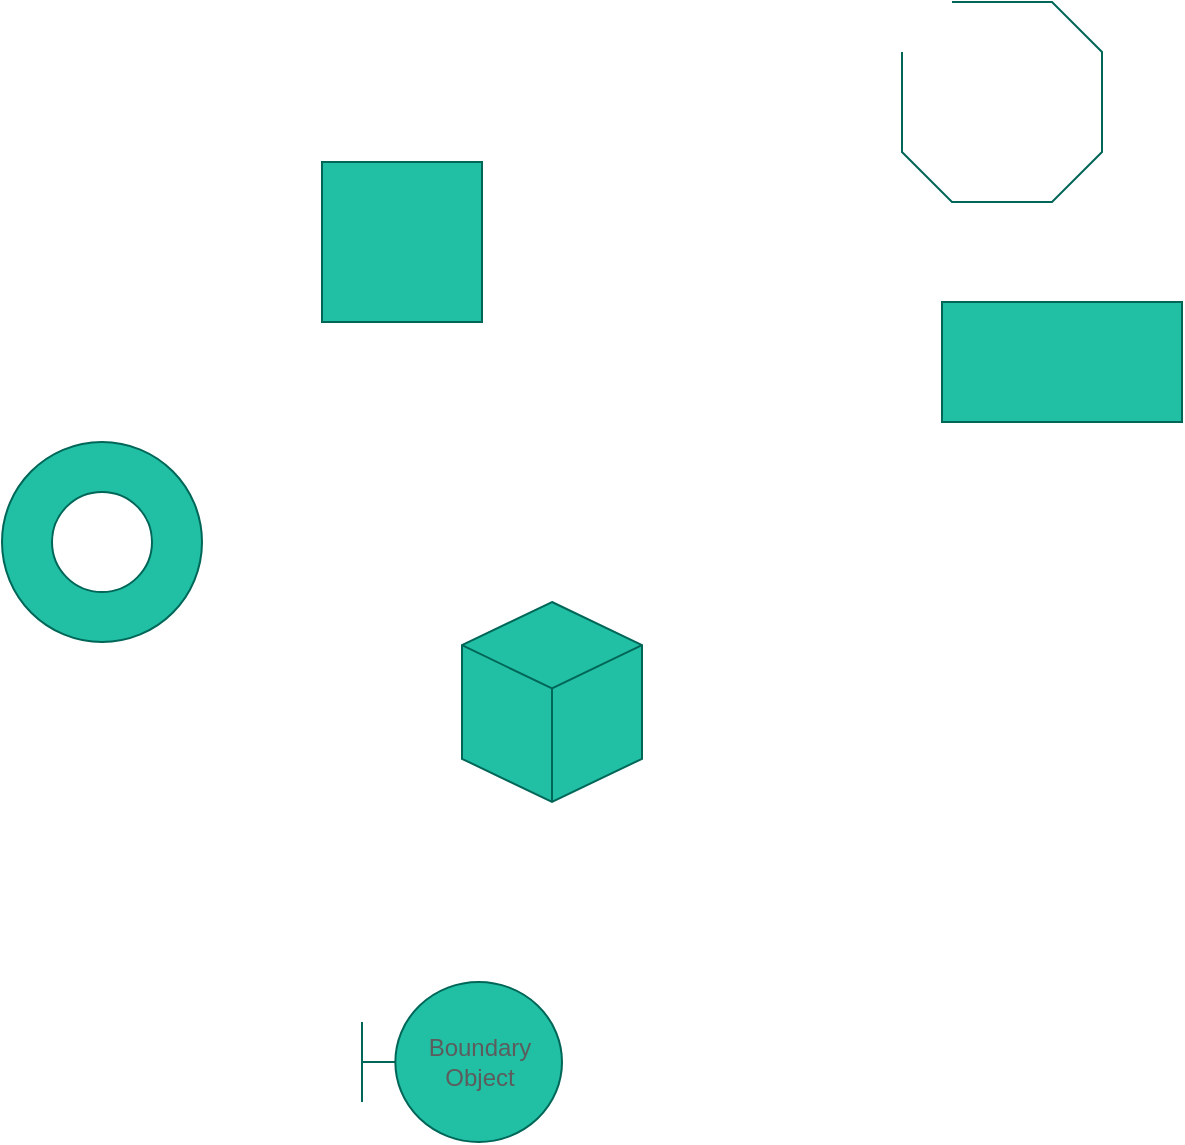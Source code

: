 <mxfile version="16.6.2" type="github">
  <diagram id="Jd0BYn0F5pYh7yF8uxCf" name="Page-1">
    <mxGraphModel dx="1422" dy="762" grid="1" gridSize="10" guides="1" tooltips="1" connect="1" arrows="1" fold="1" page="1" pageScale="1" pageWidth="827" pageHeight="1169" math="0" shadow="0">
      <root>
        <mxCell id="0" />
        <mxCell id="1" parent="0" />
        <mxCell id="XeWFn05RNxKz7UskEVdm-1" value="" style="whiteSpace=wrap;html=1;aspect=fixed;fillColor=#21C0A5;strokeColor=#006658;fontColor=#5C5C5C;" vertex="1" parent="1">
          <mxGeometry x="160" y="130" width="80" height="80" as="geometry" />
        </mxCell>
        <mxCell id="XeWFn05RNxKz7UskEVdm-2" value="" style="rounded=0;whiteSpace=wrap;html=1;fillColor=#21C0A5;strokeColor=#006658;fontColor=#5C5C5C;" vertex="1" parent="1">
          <mxGeometry x="470" y="200" width="120" height="60" as="geometry" />
        </mxCell>
        <mxCell id="XeWFn05RNxKz7UskEVdm-3" value="" style="html=1;whiteSpace=wrap;shape=isoCube2;backgroundOutline=1;isoAngle=15;fillColor=#21C0A5;strokeColor=#006658;fontColor=#5C5C5C;" vertex="1" parent="1">
          <mxGeometry x="230" y="350" width="90" height="100" as="geometry" />
        </mxCell>
        <mxCell id="XeWFn05RNxKz7UskEVdm-4" value="" style="verticalLabelPosition=bottom;verticalAlign=top;html=1;shape=mxgraph.basic.donut;dx=25;fillColor=#21C0A5;strokeColor=#006658;fontColor=#5C5C5C;" vertex="1" parent="1">
          <mxGeometry y="270" width="100" height="100" as="geometry" />
        </mxCell>
        <mxCell id="XeWFn05RNxKz7UskEVdm-5" value="" style="verticalLabelPosition=bottom;verticalAlign=top;html=1;shape=mxgraph.basic.polygon;polyCoords=[[0.25,0],[0.75,0],[1,0.25],[1,0.75],[0.75,1],[0.25,1],[0,0.75],[0,0.25]];polyline=1;fillColor=none;strokeColor=#006658;fontColor=#5C5C5C;" vertex="1" parent="1">
          <mxGeometry x="450" y="50" width="100" height="100" as="geometry" />
        </mxCell>
        <mxCell id="XeWFn05RNxKz7UskEVdm-6" value="Boundary Object" style="shape=umlBoundary;whiteSpace=wrap;html=1;fillColor=#21C0A5;strokeColor=#006658;fontColor=#5C5C5C;" vertex="1" parent="1">
          <mxGeometry x="180" y="540" width="100" height="80" as="geometry" />
        </mxCell>
      </root>
    </mxGraphModel>
  </diagram>
</mxfile>

